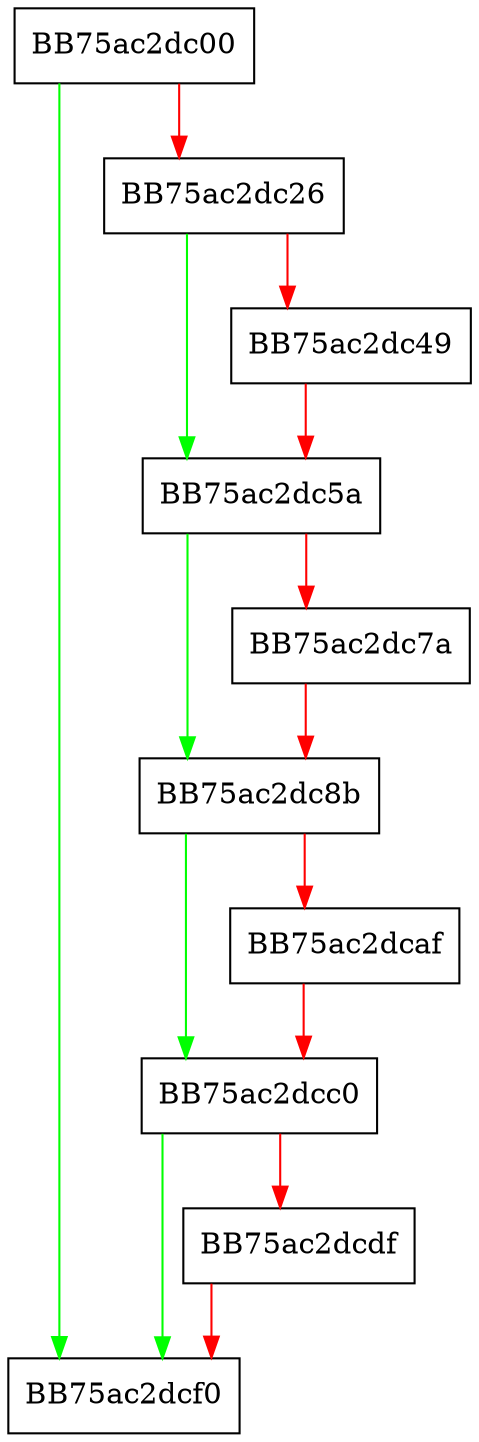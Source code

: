 digraph CloseFile {
  node [shape="box"];
  graph [splines=ortho];
  BB75ac2dc00 -> BB75ac2dcf0 [color="green"];
  BB75ac2dc00 -> BB75ac2dc26 [color="red"];
  BB75ac2dc26 -> BB75ac2dc5a [color="green"];
  BB75ac2dc26 -> BB75ac2dc49 [color="red"];
  BB75ac2dc49 -> BB75ac2dc5a [color="red"];
  BB75ac2dc5a -> BB75ac2dc8b [color="green"];
  BB75ac2dc5a -> BB75ac2dc7a [color="red"];
  BB75ac2dc7a -> BB75ac2dc8b [color="red"];
  BB75ac2dc8b -> BB75ac2dcc0 [color="green"];
  BB75ac2dc8b -> BB75ac2dcaf [color="red"];
  BB75ac2dcaf -> BB75ac2dcc0 [color="red"];
  BB75ac2dcc0 -> BB75ac2dcf0 [color="green"];
  BB75ac2dcc0 -> BB75ac2dcdf [color="red"];
  BB75ac2dcdf -> BB75ac2dcf0 [color="red"];
}